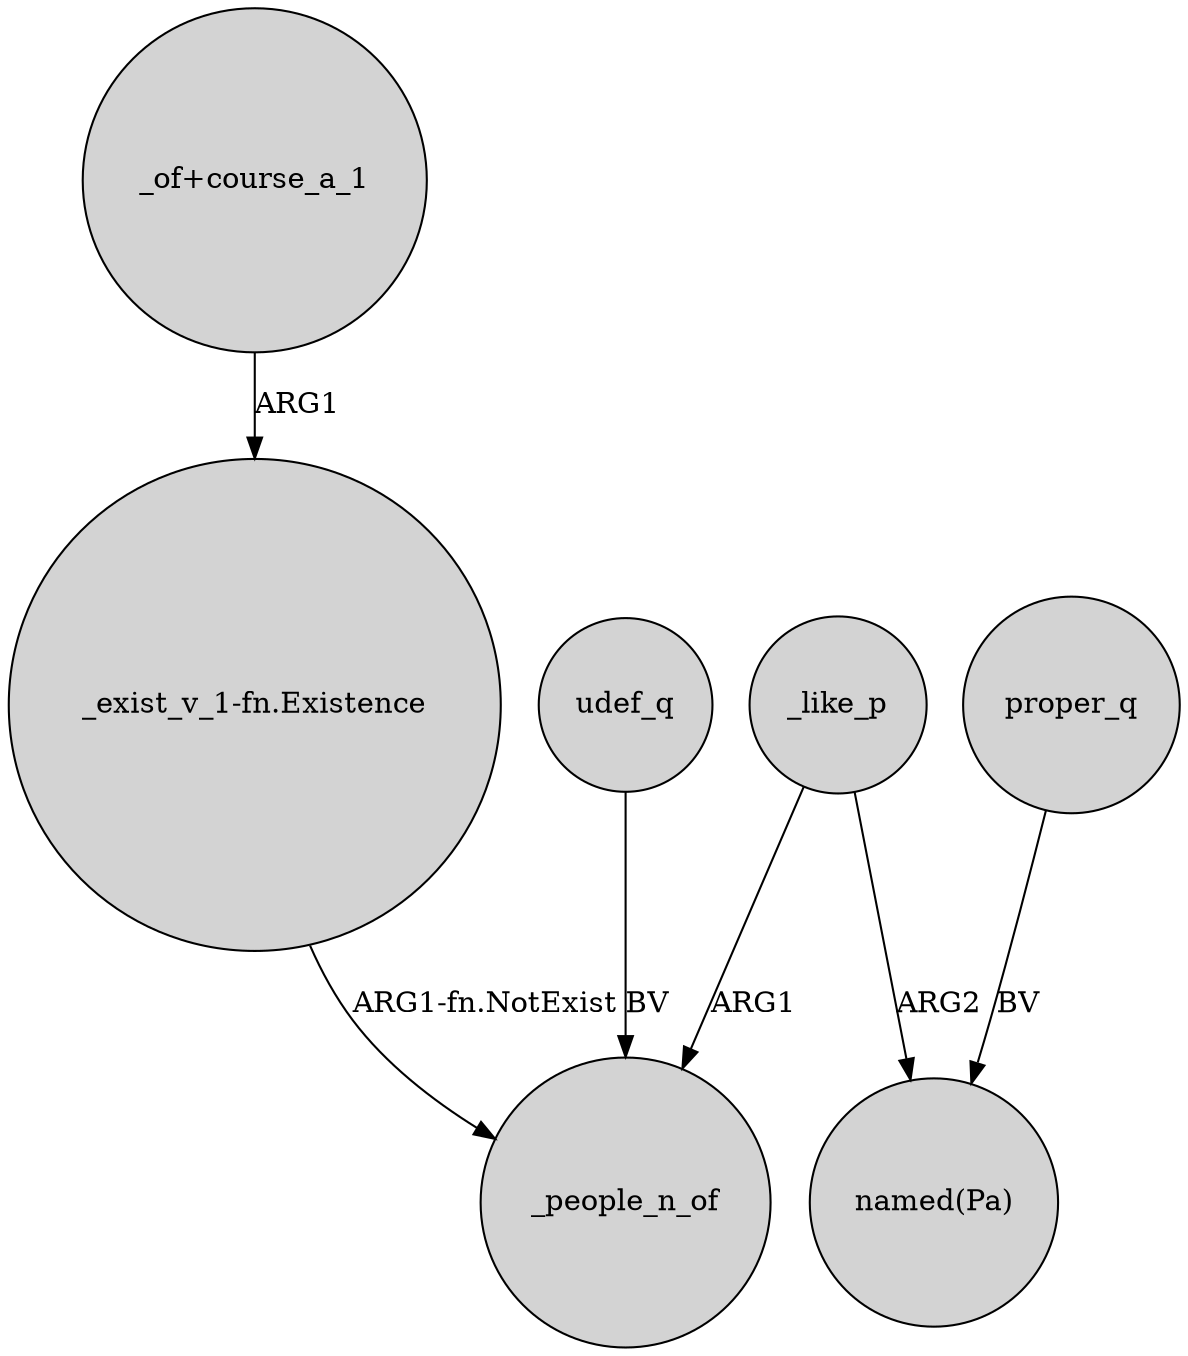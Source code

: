 digraph {
	node [shape=circle style=filled]
	"_of+course_a_1" -> "_exist_v_1-fn.Existence" [label=ARG1]
	"_exist_v_1-fn.Existence" -> _people_n_of [label="ARG1-fn.NotExist"]
	proper_q -> "named(Pa)" [label=BV]
	_like_p -> _people_n_of [label=ARG1]
	_like_p -> "named(Pa)" [label=ARG2]
	udef_q -> _people_n_of [label=BV]
}
